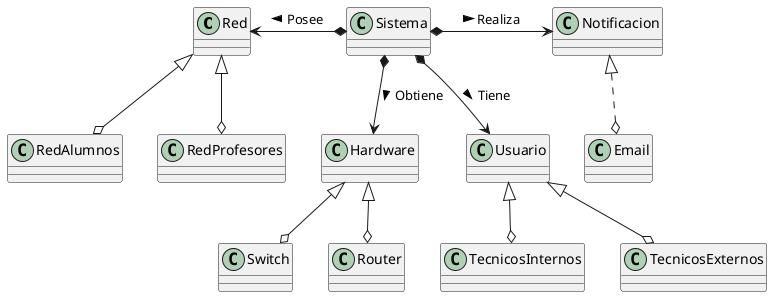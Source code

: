@startuml proyecto
/' Diagrama de Clases -> Diagrama de Objetos -> Diagrama de estados '/

class Red 
class Sistema
class Hardware
class Usuario
class Notificacion

Sistema *-l-> Red : Posee >
Sistema *--> Hardware : Obtiene >
Sistema *--> Usuario : Tiene >
Sistema *-r-> Notificacion : Realiza >

Red <|--o RedAlumnos
Red <|--o RedProfesores

Hardware <|--o Switch
Hardware <|--o Router

Notificacion <|..o Email


Usuario <|--o TecnicosInternos
Usuario <|--o TecnicosExternos

@enduml